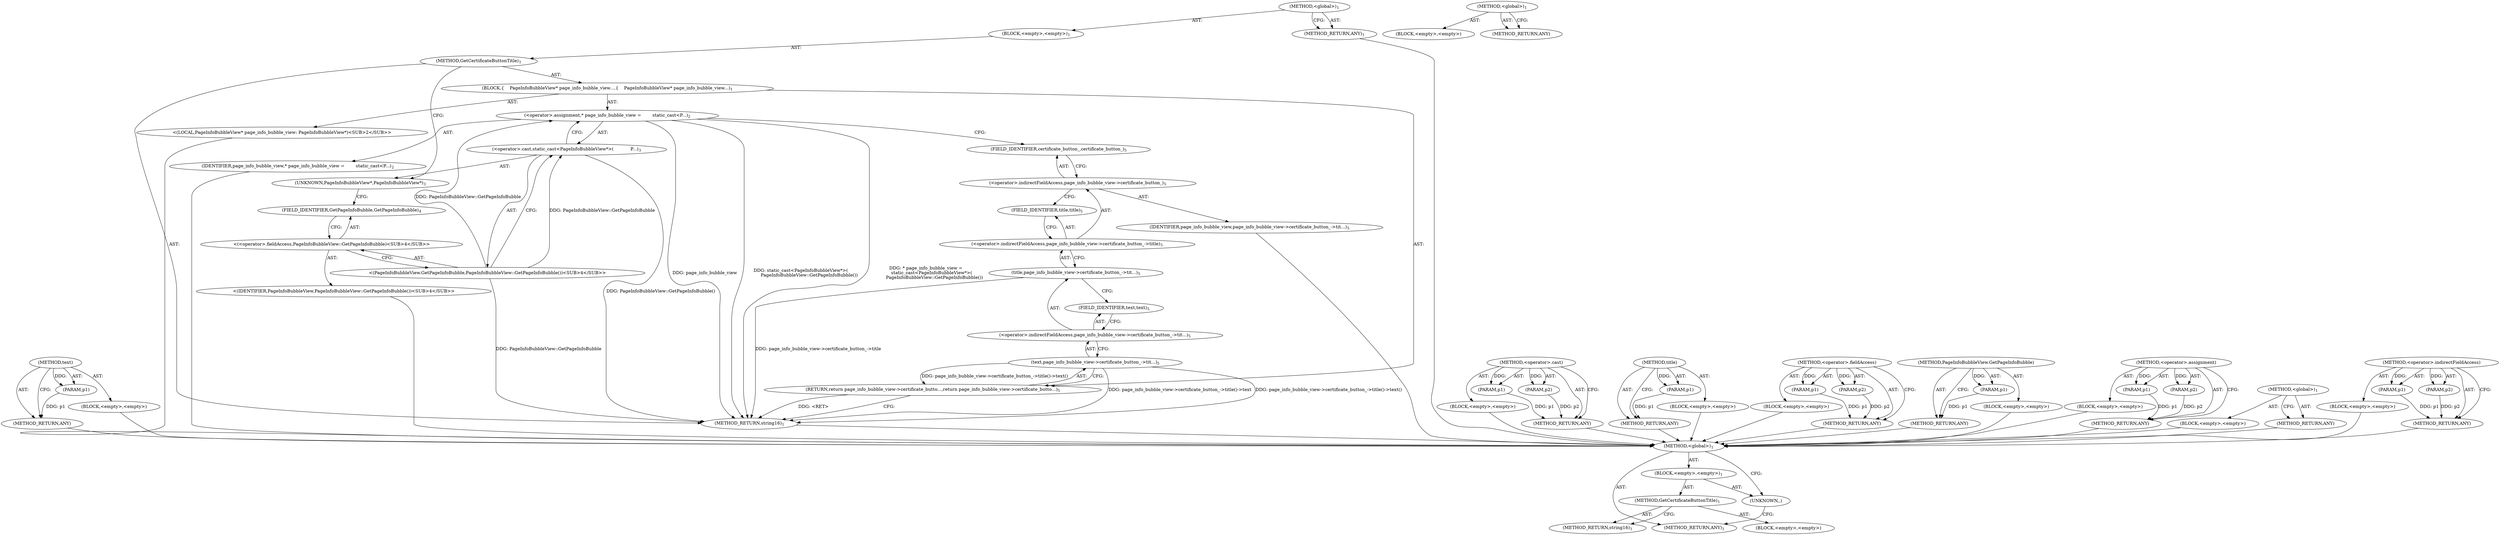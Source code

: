 digraph "&lt;global&gt;" {
vulnerable_67 [label=<(METHOD,text)>];
vulnerable_68 [label=<(PARAM,p1)>];
vulnerable_69 [label=<(BLOCK,&lt;empty&gt;,&lt;empty&gt;)>];
vulnerable_70 [label=<(METHOD_RETURN,ANY)>];
vulnerable_6 [label=<(METHOD,&lt;global&gt;)<SUB>1</SUB>>];
vulnerable_7 [label=<(BLOCK,&lt;empty&gt;,&lt;empty&gt;)<SUB>1</SUB>>];
vulnerable_8 [label=<(METHOD,GetCertificateButtonTitle)<SUB>1</SUB>>];
vulnerable_9 [label=<(BLOCK,{
    PageInfoBubbleView* page_info_bubble_view...,{
    PageInfoBubbleView* page_info_bubble_view...)<SUB>1</SUB>>];
vulnerable_10 [label="<(LOCAL,PageInfoBubbleView* page_info_bubble_view: PageInfoBubbleView*)<SUB>2</SUB>>"];
vulnerable_11 [label=<(&lt;operator&gt;.assignment,* page_info_bubble_view =
        static_cast&lt;P...)<SUB>2</SUB>>];
vulnerable_12 [label=<(IDENTIFIER,page_info_bubble_view,* page_info_bubble_view =
        static_cast&lt;P...)<SUB>2</SUB>>];
vulnerable_13 [label=<(&lt;operator&gt;.cast,static_cast&lt;PageInfoBubbleView*&gt;(
            P...)<SUB>3</SUB>>];
vulnerable_14 [label=<(UNKNOWN,PageInfoBubbleView*,PageInfoBubbleView*)<SUB>3</SUB>>];
vulnerable_15 [label="<(PageInfoBubbleView.GetPageInfoBubble,PageInfoBubbleView::GetPageInfoBubble())<SUB>4</SUB>>"];
vulnerable_16 [label="<(&lt;operator&gt;.fieldAccess,PageInfoBubbleView::GetPageInfoBubble)<SUB>4</SUB>>"];
vulnerable_17 [label="<(IDENTIFIER,PageInfoBubbleView,PageInfoBubbleView::GetPageInfoBubble())<SUB>4</SUB>>"];
vulnerable_18 [label=<(FIELD_IDENTIFIER,GetPageInfoBubble,GetPageInfoBubble)<SUB>4</SUB>>];
vulnerable_19 [label=<(RETURN,return page_info_bubble_view-&gt;certificate_butto...,return page_info_bubble_view-&gt;certificate_butto...)<SUB>5</SUB>>];
vulnerable_20 [label=<(text,page_info_bubble_view-&gt;certificate_button_-&gt;tit...)<SUB>5</SUB>>];
vulnerable_21 [label=<(&lt;operator&gt;.indirectFieldAccess,page_info_bubble_view-&gt;certificate_button_-&gt;tit...)<SUB>5</SUB>>];
vulnerable_22 [label=<(title,page_info_bubble_view-&gt;certificate_button_-&gt;tit...)<SUB>5</SUB>>];
vulnerable_23 [label=<(&lt;operator&gt;.indirectFieldAccess,page_info_bubble_view-&gt;certificate_button_-&gt;title)<SUB>5</SUB>>];
vulnerable_24 [label=<(&lt;operator&gt;.indirectFieldAccess,page_info_bubble_view-&gt;certificate_button_)<SUB>5</SUB>>];
vulnerable_25 [label=<(IDENTIFIER,page_info_bubble_view,page_info_bubble_view-&gt;certificate_button_-&gt;tit...)<SUB>5</SUB>>];
vulnerable_26 [label=<(FIELD_IDENTIFIER,certificate_button_,certificate_button_)<SUB>5</SUB>>];
vulnerable_27 [label=<(FIELD_IDENTIFIER,title,title)<SUB>5</SUB>>];
vulnerable_28 [label=<(FIELD_IDENTIFIER,text,text)<SUB>5</SUB>>];
vulnerable_29 [label=<(METHOD_RETURN,string16)<SUB>1</SUB>>];
vulnerable_31 [label=<(METHOD_RETURN,ANY)<SUB>1</SUB>>];
vulnerable_53 [label=<(METHOD,&lt;operator&gt;.cast)>];
vulnerable_54 [label=<(PARAM,p1)>];
vulnerable_55 [label=<(PARAM,p2)>];
vulnerable_56 [label=<(BLOCK,&lt;empty&gt;,&lt;empty&gt;)>];
vulnerable_57 [label=<(METHOD_RETURN,ANY)>];
vulnerable_76 [label=<(METHOD,title)>];
vulnerable_77 [label=<(PARAM,p1)>];
vulnerable_78 [label=<(BLOCK,&lt;empty&gt;,&lt;empty&gt;)>];
vulnerable_79 [label=<(METHOD_RETURN,ANY)>];
vulnerable_62 [label=<(METHOD,&lt;operator&gt;.fieldAccess)>];
vulnerable_63 [label=<(PARAM,p1)>];
vulnerable_64 [label=<(PARAM,p2)>];
vulnerable_65 [label=<(BLOCK,&lt;empty&gt;,&lt;empty&gt;)>];
vulnerable_66 [label=<(METHOD_RETURN,ANY)>];
vulnerable_58 [label=<(METHOD,PageInfoBubbleView.GetPageInfoBubble)>];
vulnerable_59 [label=<(PARAM,p1)>];
vulnerable_60 [label=<(BLOCK,&lt;empty&gt;,&lt;empty&gt;)>];
vulnerable_61 [label=<(METHOD_RETURN,ANY)>];
vulnerable_48 [label=<(METHOD,&lt;operator&gt;.assignment)>];
vulnerable_49 [label=<(PARAM,p1)>];
vulnerable_50 [label=<(PARAM,p2)>];
vulnerable_51 [label=<(BLOCK,&lt;empty&gt;,&lt;empty&gt;)>];
vulnerable_52 [label=<(METHOD_RETURN,ANY)>];
vulnerable_42 [label=<(METHOD,&lt;global&gt;)<SUB>1</SUB>>];
vulnerable_43 [label=<(BLOCK,&lt;empty&gt;,&lt;empty&gt;)>];
vulnerable_44 [label=<(METHOD_RETURN,ANY)>];
vulnerable_71 [label=<(METHOD,&lt;operator&gt;.indirectFieldAccess)>];
vulnerable_72 [label=<(PARAM,p1)>];
vulnerable_73 [label=<(PARAM,p2)>];
vulnerable_74 [label=<(BLOCK,&lt;empty&gt;,&lt;empty&gt;)>];
vulnerable_75 [label=<(METHOD_RETURN,ANY)>];
fixed_6 [label=<(METHOD,&lt;global&gt;)<SUB>1</SUB>>];
fixed_7 [label=<(BLOCK,&lt;empty&gt;,&lt;empty&gt;)<SUB>1</SUB>>];
fixed_8 [label=<(METHOD,GetCertificateButtonTitle)<SUB>1</SUB>>];
fixed_9 [label=<(BLOCK,&lt;empty&gt;,&lt;empty&gt;)>];
fixed_10 [label=<(METHOD_RETURN,string16)<SUB>1</SUB>>];
fixed_12 [label=<(UNKNOWN,,)>];
fixed_13 [label=<(METHOD_RETURN,ANY)<SUB>1</SUB>>];
fixed_22 [label=<(METHOD,&lt;global&gt;)<SUB>1</SUB>>];
fixed_23 [label=<(BLOCK,&lt;empty&gt;,&lt;empty&gt;)>];
fixed_24 [label=<(METHOD_RETURN,ANY)>];
vulnerable_67 -> vulnerable_68  [key=0, label="AST: "];
vulnerable_67 -> vulnerable_68  [key=1, label="DDG: "];
vulnerable_67 -> vulnerable_69  [key=0, label="AST: "];
vulnerable_67 -> vulnerable_70  [key=0, label="AST: "];
vulnerable_67 -> vulnerable_70  [key=1, label="CFG: "];
vulnerable_68 -> vulnerable_70  [key=0, label="DDG: p1"];
vulnerable_69 -> fixed_6  [key=0];
vulnerable_70 -> fixed_6  [key=0];
vulnerable_6 -> vulnerable_7  [key=0, label="AST: "];
vulnerable_6 -> vulnerable_31  [key=0, label="AST: "];
vulnerable_6 -> vulnerable_31  [key=1, label="CFG: "];
vulnerable_7 -> vulnerable_8  [key=0, label="AST: "];
vulnerable_8 -> vulnerable_9  [key=0, label="AST: "];
vulnerable_8 -> vulnerable_29  [key=0, label="AST: "];
vulnerable_8 -> vulnerable_14  [key=0, label="CFG: "];
vulnerable_9 -> vulnerable_10  [key=0, label="AST: "];
vulnerable_9 -> vulnerable_11  [key=0, label="AST: "];
vulnerable_9 -> vulnerable_19  [key=0, label="AST: "];
vulnerable_10 -> fixed_6  [key=0];
vulnerable_11 -> vulnerable_12  [key=0, label="AST: "];
vulnerable_11 -> vulnerable_13  [key=0, label="AST: "];
vulnerable_11 -> vulnerable_26  [key=0, label="CFG: "];
vulnerable_11 -> vulnerable_29  [key=0, label="DDG: page_info_bubble_view"];
vulnerable_11 -> vulnerable_29  [key=1, label="DDG: static_cast&lt;PageInfoBubbleView*&gt;(
            PageInfoBubbleView::GetPageInfoBubble())"];
vulnerable_11 -> vulnerable_29  [key=2, label="DDG: * page_info_bubble_view =
        static_cast&lt;PageInfoBubbleView*&gt;(
            PageInfoBubbleView::GetPageInfoBubble())"];
vulnerable_12 -> fixed_6  [key=0];
vulnerable_13 -> vulnerable_14  [key=0, label="AST: "];
vulnerable_13 -> vulnerable_15  [key=0, label="AST: "];
vulnerable_13 -> vulnerable_11  [key=0, label="CFG: "];
vulnerable_13 -> vulnerable_29  [key=0, label="DDG: PageInfoBubbleView::GetPageInfoBubble()"];
vulnerable_14 -> vulnerable_18  [key=0, label="CFG: "];
vulnerable_15 -> vulnerable_16  [key=0, label="AST: "];
vulnerable_15 -> vulnerable_13  [key=0, label="CFG: "];
vulnerable_15 -> vulnerable_13  [key=1, label="DDG: PageInfoBubbleView::GetPageInfoBubble"];
vulnerable_15 -> vulnerable_29  [key=0, label="DDG: PageInfoBubbleView::GetPageInfoBubble"];
vulnerable_15 -> vulnerable_11  [key=0, label="DDG: PageInfoBubbleView::GetPageInfoBubble"];
vulnerable_16 -> vulnerable_17  [key=0, label="AST: "];
vulnerable_16 -> vulnerable_18  [key=0, label="AST: "];
vulnerable_16 -> vulnerable_15  [key=0, label="CFG: "];
vulnerable_17 -> fixed_6  [key=0];
vulnerable_18 -> vulnerable_16  [key=0, label="CFG: "];
vulnerable_19 -> vulnerable_20  [key=0, label="AST: "];
vulnerable_19 -> vulnerable_29  [key=0, label="CFG: "];
vulnerable_19 -> vulnerable_29  [key=1, label="DDG: &lt;RET&gt;"];
vulnerable_20 -> vulnerable_21  [key=0, label="AST: "];
vulnerable_20 -> vulnerable_19  [key=0, label="CFG: "];
vulnerable_20 -> vulnerable_19  [key=1, label="DDG: page_info_bubble_view-&gt;certificate_button_-&gt;title()-&gt;text()"];
vulnerable_20 -> vulnerable_29  [key=0, label="DDG: page_info_bubble_view-&gt;certificate_button_-&gt;title()-&gt;text"];
vulnerable_20 -> vulnerable_29  [key=1, label="DDG: page_info_bubble_view-&gt;certificate_button_-&gt;title()-&gt;text()"];
vulnerable_21 -> vulnerable_22  [key=0, label="AST: "];
vulnerable_21 -> vulnerable_28  [key=0, label="AST: "];
vulnerable_21 -> vulnerable_20  [key=0, label="CFG: "];
vulnerable_22 -> vulnerable_23  [key=0, label="AST: "];
vulnerable_22 -> vulnerable_28  [key=0, label="CFG: "];
vulnerable_22 -> vulnerable_29  [key=0, label="DDG: page_info_bubble_view-&gt;certificate_button_-&gt;title"];
vulnerable_23 -> vulnerable_24  [key=0, label="AST: "];
vulnerable_23 -> vulnerable_27  [key=0, label="AST: "];
vulnerable_23 -> vulnerable_22  [key=0, label="CFG: "];
vulnerable_24 -> vulnerable_25  [key=0, label="AST: "];
vulnerable_24 -> vulnerable_26  [key=0, label="AST: "];
vulnerable_24 -> vulnerable_27  [key=0, label="CFG: "];
vulnerable_25 -> fixed_6  [key=0];
vulnerable_26 -> vulnerable_24  [key=0, label="CFG: "];
vulnerable_27 -> vulnerable_23  [key=0, label="CFG: "];
vulnerable_28 -> vulnerable_21  [key=0, label="CFG: "];
vulnerable_29 -> fixed_6  [key=0];
vulnerable_31 -> fixed_6  [key=0];
vulnerable_53 -> vulnerable_54  [key=0, label="AST: "];
vulnerable_53 -> vulnerable_54  [key=1, label="DDG: "];
vulnerable_53 -> vulnerable_56  [key=0, label="AST: "];
vulnerable_53 -> vulnerable_55  [key=0, label="AST: "];
vulnerable_53 -> vulnerable_55  [key=1, label="DDG: "];
vulnerable_53 -> vulnerable_57  [key=0, label="AST: "];
vulnerable_53 -> vulnerable_57  [key=1, label="CFG: "];
vulnerable_54 -> vulnerable_57  [key=0, label="DDG: p1"];
vulnerable_55 -> vulnerable_57  [key=0, label="DDG: p2"];
vulnerable_56 -> fixed_6  [key=0];
vulnerable_57 -> fixed_6  [key=0];
vulnerable_76 -> vulnerable_77  [key=0, label="AST: "];
vulnerable_76 -> vulnerable_77  [key=1, label="DDG: "];
vulnerable_76 -> vulnerable_78  [key=0, label="AST: "];
vulnerable_76 -> vulnerable_79  [key=0, label="AST: "];
vulnerable_76 -> vulnerable_79  [key=1, label="CFG: "];
vulnerable_77 -> vulnerable_79  [key=0, label="DDG: p1"];
vulnerable_78 -> fixed_6  [key=0];
vulnerable_79 -> fixed_6  [key=0];
vulnerable_62 -> vulnerable_63  [key=0, label="AST: "];
vulnerable_62 -> vulnerable_63  [key=1, label="DDG: "];
vulnerable_62 -> vulnerable_65  [key=0, label="AST: "];
vulnerable_62 -> vulnerable_64  [key=0, label="AST: "];
vulnerable_62 -> vulnerable_64  [key=1, label="DDG: "];
vulnerable_62 -> vulnerable_66  [key=0, label="AST: "];
vulnerable_62 -> vulnerable_66  [key=1, label="CFG: "];
vulnerable_63 -> vulnerable_66  [key=0, label="DDG: p1"];
vulnerable_64 -> vulnerable_66  [key=0, label="DDG: p2"];
vulnerable_65 -> fixed_6  [key=0];
vulnerable_66 -> fixed_6  [key=0];
vulnerable_58 -> vulnerable_59  [key=0, label="AST: "];
vulnerable_58 -> vulnerable_59  [key=1, label="DDG: "];
vulnerable_58 -> vulnerable_60  [key=0, label="AST: "];
vulnerable_58 -> vulnerable_61  [key=0, label="AST: "];
vulnerable_58 -> vulnerable_61  [key=1, label="CFG: "];
vulnerable_59 -> vulnerable_61  [key=0, label="DDG: p1"];
vulnerable_60 -> fixed_6  [key=0];
vulnerable_61 -> fixed_6  [key=0];
vulnerable_48 -> vulnerable_49  [key=0, label="AST: "];
vulnerable_48 -> vulnerable_49  [key=1, label="DDG: "];
vulnerable_48 -> vulnerable_51  [key=0, label="AST: "];
vulnerable_48 -> vulnerable_50  [key=0, label="AST: "];
vulnerable_48 -> vulnerable_50  [key=1, label="DDG: "];
vulnerable_48 -> vulnerable_52  [key=0, label="AST: "];
vulnerable_48 -> vulnerable_52  [key=1, label="CFG: "];
vulnerable_49 -> vulnerable_52  [key=0, label="DDG: p1"];
vulnerable_50 -> vulnerable_52  [key=0, label="DDG: p2"];
vulnerable_51 -> fixed_6  [key=0];
vulnerable_52 -> fixed_6  [key=0];
vulnerable_42 -> vulnerable_43  [key=0, label="AST: "];
vulnerable_42 -> vulnerable_44  [key=0, label="AST: "];
vulnerable_42 -> vulnerable_44  [key=1, label="CFG: "];
vulnerable_43 -> fixed_6  [key=0];
vulnerable_44 -> fixed_6  [key=0];
vulnerable_71 -> vulnerable_72  [key=0, label="AST: "];
vulnerable_71 -> vulnerable_72  [key=1, label="DDG: "];
vulnerable_71 -> vulnerable_74  [key=0, label="AST: "];
vulnerable_71 -> vulnerable_73  [key=0, label="AST: "];
vulnerable_71 -> vulnerable_73  [key=1, label="DDG: "];
vulnerable_71 -> vulnerable_75  [key=0, label="AST: "];
vulnerable_71 -> vulnerable_75  [key=1, label="CFG: "];
vulnerable_72 -> vulnerable_75  [key=0, label="DDG: p1"];
vulnerable_73 -> vulnerable_75  [key=0, label="DDG: p2"];
vulnerable_74 -> fixed_6  [key=0];
vulnerable_75 -> fixed_6  [key=0];
fixed_6 -> fixed_7  [key=0, label="AST: "];
fixed_6 -> fixed_13  [key=0, label="AST: "];
fixed_6 -> fixed_12  [key=0, label="CFG: "];
fixed_7 -> fixed_8  [key=0, label="AST: "];
fixed_7 -> fixed_12  [key=0, label="AST: "];
fixed_8 -> fixed_9  [key=0, label="AST: "];
fixed_8 -> fixed_10  [key=0, label="AST: "];
fixed_8 -> fixed_10  [key=1, label="CFG: "];
fixed_12 -> fixed_13  [key=0, label="CFG: "];
fixed_22 -> fixed_23  [key=0, label="AST: "];
fixed_22 -> fixed_24  [key=0, label="AST: "];
fixed_22 -> fixed_24  [key=1, label="CFG: "];
}
